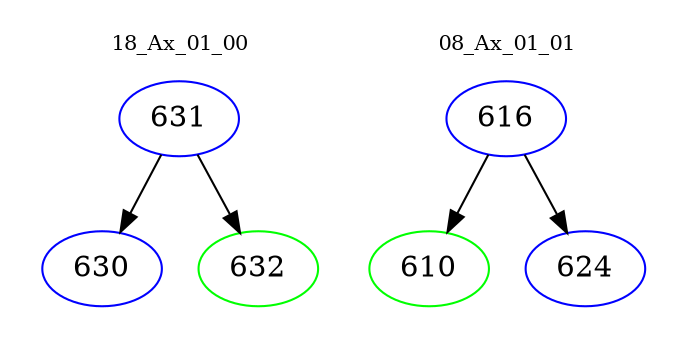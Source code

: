 digraph{
subgraph cluster_0 {
color = white
label = "18_Ax_01_00";
fontsize=10;
T0_631 [label="631", color="blue"]
T0_631 -> T0_630 [color="black"]
T0_630 [label="630", color="blue"]
T0_631 -> T0_632 [color="black"]
T0_632 [label="632", color="green"]
}
subgraph cluster_1 {
color = white
label = "08_Ax_01_01";
fontsize=10;
T1_616 [label="616", color="blue"]
T1_616 -> T1_610 [color="black"]
T1_610 [label="610", color="green"]
T1_616 -> T1_624 [color="black"]
T1_624 [label="624", color="blue"]
}
}

